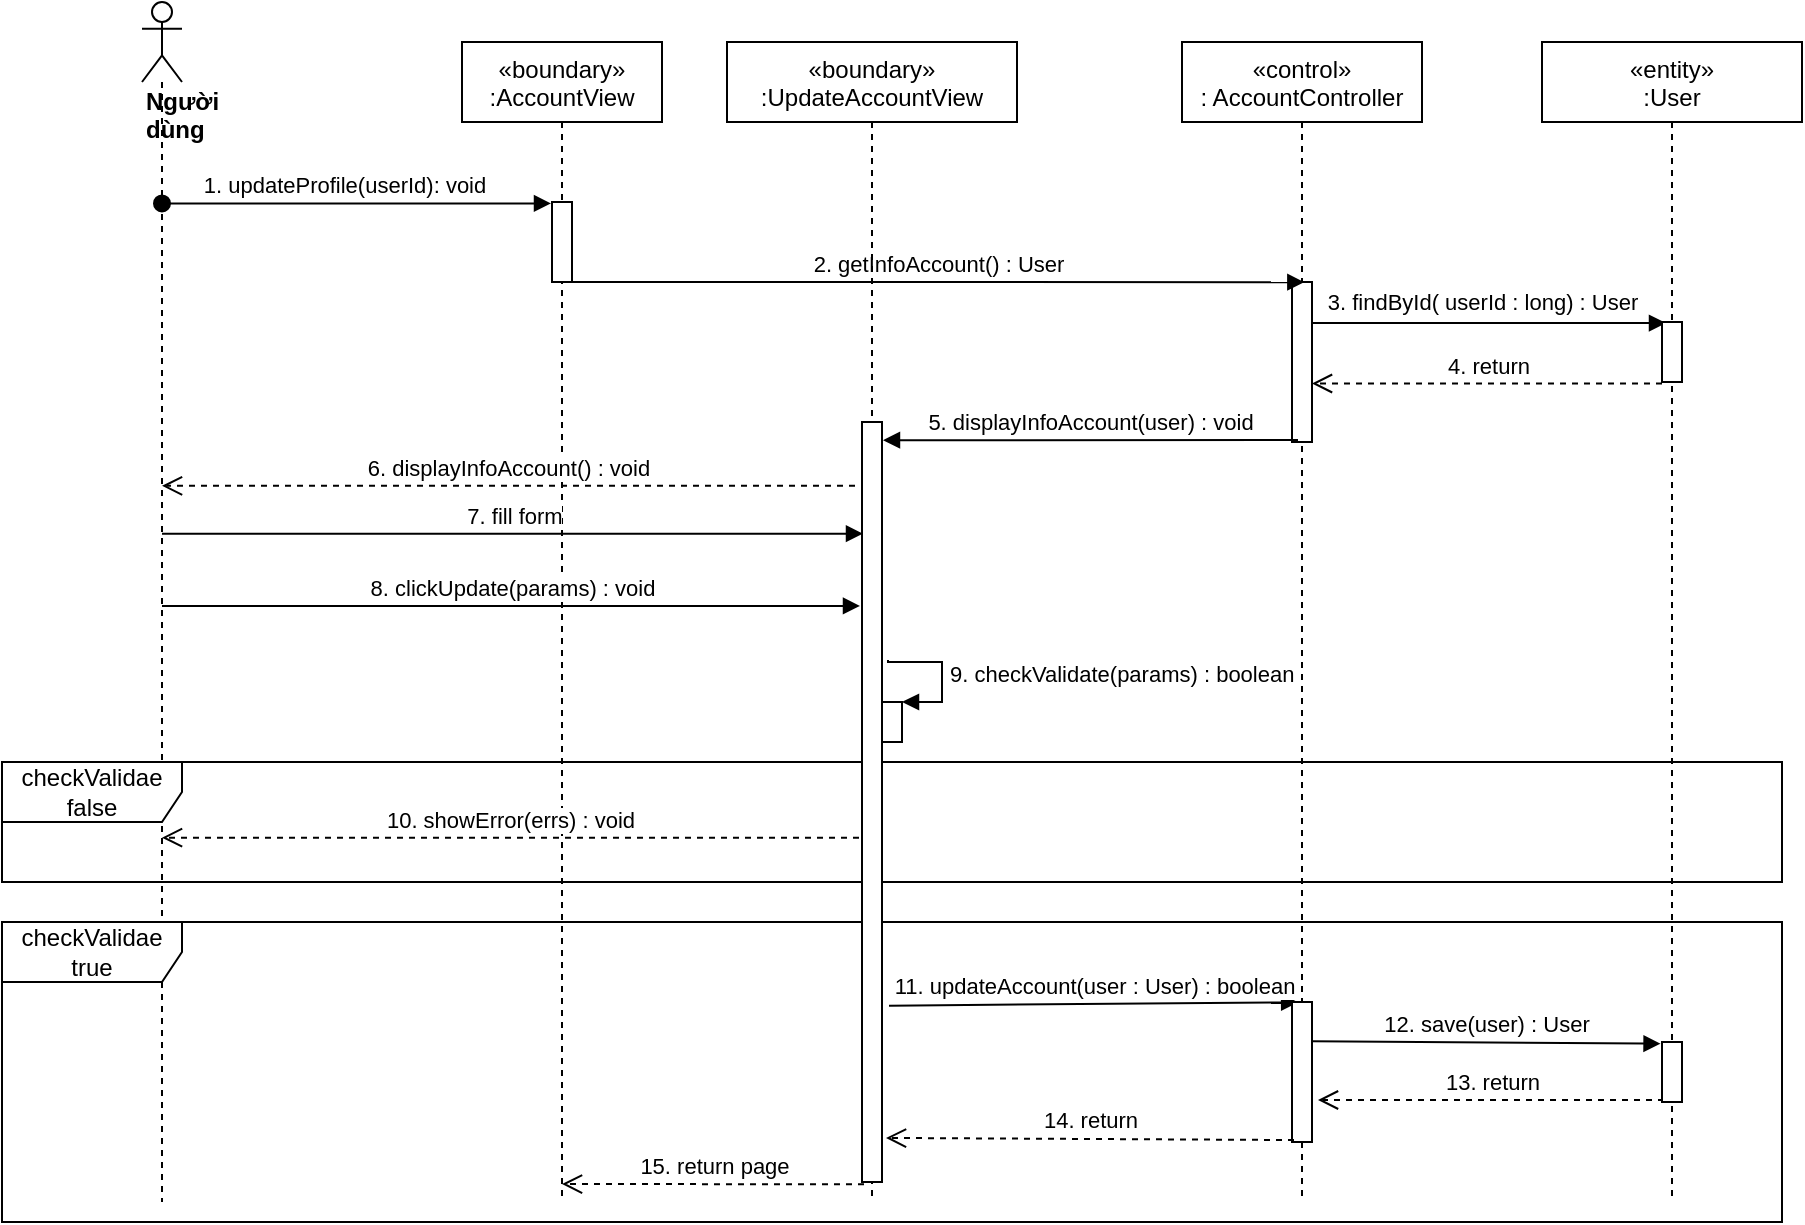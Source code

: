 <mxfile version="14.7.6" type="device"><diagram id="kgpKYQtTHZ0yAKxKKP6v" name="Page-1"><mxGraphModel dx="868" dy="425" grid="1" gridSize="10" guides="1" tooltips="1" connect="1" arrows="1" fold="1" page="1" pageScale="1" pageWidth="850" pageHeight="1100" math="0" shadow="0"><root><mxCell id="0"/><mxCell id="1" parent="0"/><mxCell id="cm-e9RdBKjdfD5Plnjkp-1" value="«boundary»&#10;:AccountView" style="shape=umlLifeline;perimeter=lifelinePerimeter;container=1;collapsible=0;recursiveResize=0;rounded=0;shadow=0;strokeWidth=1;" parent="1" vertex="1"><mxGeometry x="260" y="80" width="100" height="580" as="geometry"/></mxCell><mxCell id="cm-e9RdBKjdfD5Plnjkp-2" value="" style="points=[];perimeter=orthogonalPerimeter;rounded=0;shadow=0;strokeWidth=1;" parent="cm-e9RdBKjdfD5Plnjkp-1" vertex="1"><mxGeometry x="45" y="80" width="10" height="40" as="geometry"/></mxCell><mxCell id="cm-e9RdBKjdfD5Plnjkp-3" value="«control»&#10;: AccountController" style="shape=umlLifeline;perimeter=lifelinePerimeter;container=1;collapsible=0;recursiveResize=0;rounded=0;shadow=0;strokeWidth=1;" parent="1" vertex="1"><mxGeometry x="620" y="80" width="120" height="580" as="geometry"/></mxCell><mxCell id="cm-e9RdBKjdfD5Plnjkp-4" value="" style="points=[];perimeter=orthogonalPerimeter;rounded=0;shadow=0;strokeWidth=1;" parent="cm-e9RdBKjdfD5Plnjkp-3" vertex="1"><mxGeometry x="55" y="120" width="10" height="80" as="geometry"/></mxCell><mxCell id="cm-e9RdBKjdfD5Plnjkp-5" value="&lt;div&gt;&lt;b&gt;Người dùng&lt;/b&gt;&lt;/div&gt;" style="shape=umlLifeline;participant=umlActor;perimeter=lifelinePerimeter;whiteSpace=wrap;html=1;container=1;collapsible=0;recursiveResize=0;verticalAlign=top;spacingTop=36;outlineConnect=0;align=left;" parent="1" vertex="1"><mxGeometry x="100" y="60" width="20" height="600" as="geometry"/></mxCell><mxCell id="cm-e9RdBKjdfD5Plnjkp-6" value="1. updateProfile(userId): void" style="verticalAlign=bottom;startArrow=oval;endArrow=block;startSize=8;shadow=0;strokeWidth=1;entryX=-0.05;entryY=0.018;entryDx=0;entryDy=0;entryPerimeter=0;" parent="1" source="cm-e9RdBKjdfD5Plnjkp-5" target="cm-e9RdBKjdfD5Plnjkp-2" edge="1"><mxGeometry x="-0.06" relative="1" as="geometry"><mxPoint x="100" y="170" as="sourcePoint"/><mxPoint as="offset"/></mxGeometry></mxCell><mxCell id="cm-e9RdBKjdfD5Plnjkp-9" value="2. getInfoAccount() : User" style="html=1;verticalAlign=bottom;endArrow=block;entryX=0.617;entryY=0.001;entryDx=0;entryDy=0;entryPerimeter=0;" parent="1" source="cm-e9RdBKjdfD5Plnjkp-2" target="cm-e9RdBKjdfD5Plnjkp-4" edge="1"><mxGeometry width="80" relative="1" as="geometry"><mxPoint x="320" y="248" as="sourcePoint"/><mxPoint x="500" y="210" as="targetPoint"/></mxGeometry></mxCell><mxCell id="cm-e9RdBKjdfD5Plnjkp-10" value="" style="html=1;verticalAlign=bottom;endArrow=block;entryX=0.2;entryY=0.017;entryDx=0;entryDy=0;entryPerimeter=0;" parent="1" source="cm-e9RdBKjdfD5Plnjkp-4" target="uu-KjsvJ5A50scSc1R_8-1" edge="1"><mxGeometry width="80" relative="1" as="geometry"><mxPoint x="609" y="221.68" as="sourcePoint"/><mxPoint x="687" y="220.68" as="targetPoint"/></mxGeometry></mxCell><mxCell id="cm-e9RdBKjdfD5Plnjkp-11" value="3. findById( userId : long) : User" style="edgeLabel;html=1;align=center;verticalAlign=middle;resizable=0;points=[];" parent="cm-e9RdBKjdfD5Plnjkp-10" vertex="1" connectable="0"><mxGeometry x="-0.077" y="4" relative="1" as="geometry"><mxPoint x="3" y="-7" as="offset"/></mxGeometry></mxCell><mxCell id="cm-e9RdBKjdfD5Plnjkp-12" value="4. return" style="html=1;verticalAlign=bottom;endArrow=open;dashed=1;endSize=8;exitX=0;exitY=1.025;exitDx=0;exitDy=0;exitPerimeter=0;" parent="1" source="uu-KjsvJ5A50scSc1R_8-1" target="cm-e9RdBKjdfD5Plnjkp-4" edge="1"><mxGeometry relative="1" as="geometry"><mxPoint x="687" y="260.24" as="sourcePoint"/><mxPoint x="610" y="261.015" as="targetPoint"/></mxGeometry></mxCell><mxCell id="cm-e9RdBKjdfD5Plnjkp-15" value="«entity»&#10;:User" style="shape=umlLifeline;perimeter=lifelinePerimeter;container=1;collapsible=0;recursiveResize=0;rounded=0;shadow=0;strokeWidth=1;" parent="1" vertex="1"><mxGeometry x="800" y="80" width="130" height="580" as="geometry"/></mxCell><mxCell id="cm-e9RdBKjdfD5Plnjkp-19" value="7. fill form" style="html=1;verticalAlign=bottom;endArrow=block;entryX=0.05;entryY=0.147;entryDx=0;entryDy=0;entryPerimeter=0;" parent="1" source="cm-e9RdBKjdfD5Plnjkp-5" target="THKqLTC9Vx9I3G5WvpAX-3" edge="1"><mxGeometry width="80" relative="1" as="geometry"><mxPoint x="550" y="320" as="sourcePoint"/><mxPoint x="270" y="340" as="targetPoint"/></mxGeometry></mxCell><mxCell id="cm-e9RdBKjdfD5Plnjkp-25" value="11. updateAccount(user : User) : boolean" style="html=1;verticalAlign=bottom;endArrow=block;entryX=0.307;entryY=0.002;entryDx=0;entryDy=0;entryPerimeter=0;exitX=1.35;exitY=0.768;exitDx=0;exitDy=0;exitPerimeter=0;" parent="1" source="THKqLTC9Vx9I3G5WvpAX-3" target="cm-e9RdBKjdfD5Plnjkp-24" edge="1"><mxGeometry width="80" relative="1" as="geometry"><mxPoint x="317" y="400" as="sourcePoint"/><mxPoint x="420" y="360" as="targetPoint"/></mxGeometry></mxCell><mxCell id="cm-e9RdBKjdfD5Plnjkp-28" value="12. save(user) : User" style="html=1;verticalAlign=bottom;endArrow=block;entryX=-0.072;entryY=0.028;entryDx=0;entryDy=0;entryPerimeter=0;exitX=1;exitY=0.28;exitDx=0;exitDy=0;exitPerimeter=0;" parent="1" source="cm-e9RdBKjdfD5Plnjkp-24" target="cm-e9RdBKjdfD5Plnjkp-16" edge="1"><mxGeometry width="80" relative="1" as="geometry"><mxPoint x="694" y="431" as="sourcePoint"/><mxPoint x="600" y="460" as="targetPoint"/></mxGeometry></mxCell><mxCell id="cm-e9RdBKjdfD5Plnjkp-29" value="13. return" style="html=1;verticalAlign=bottom;endArrow=open;dashed=1;endSize=8;exitX=0.1;exitY=0.967;exitDx=0;exitDy=0;exitPerimeter=0;entryX=1.3;entryY=0.7;entryDx=0;entryDy=0;entryPerimeter=0;" parent="1" source="cm-e9RdBKjdfD5Plnjkp-16" target="cm-e9RdBKjdfD5Plnjkp-24" edge="1"><mxGeometry relative="1" as="geometry"><mxPoint x="750" y="490" as="sourcePoint"/><mxPoint x="580" y="520" as="targetPoint"/></mxGeometry></mxCell><mxCell id="uu-KjsvJ5A50scSc1R_8-1" value="" style="html=1;points=[];perimeter=orthogonalPerimeter;" parent="1" vertex="1"><mxGeometry x="860" y="220" width="10" height="30" as="geometry"/></mxCell><mxCell id="uu-KjsvJ5A50scSc1R_8-2" value="8. clickUpdate(params) : void" style="html=1;verticalAlign=bottom;endArrow=block;entryX=-0.1;entryY=0.242;entryDx=0;entryDy=0;entryPerimeter=0;" parent="1" source="cm-e9RdBKjdfD5Plnjkp-5" target="THKqLTC9Vx9I3G5WvpAX-3" edge="1"><mxGeometry width="80" relative="1" as="geometry"><mxPoint x="520" y="420" as="sourcePoint"/><mxPoint x="430" y="360" as="targetPoint"/></mxGeometry></mxCell><mxCell id="FAPW5d234x4yZgbk7WTX-1" value="10. showError(errs) : void" style="html=1;verticalAlign=bottom;endArrow=open;dashed=1;endSize=8;exitX=-0.15;exitY=0.547;exitDx=0;exitDy=0;exitPerimeter=0;" parent="1" source="THKqLTC9Vx9I3G5WvpAX-3" target="cm-e9RdBKjdfD5Plnjkp-5" edge="1"><mxGeometry relative="1" as="geometry"><mxPoint x="270" y="520" as="sourcePoint"/><mxPoint x="520" y="520" as="targetPoint"/></mxGeometry></mxCell><mxCell id="FAPW5d234x4yZgbk7WTX-2" value="checkValidae false" style="shape=umlFrame;whiteSpace=wrap;html=1;width=90;height=30;" parent="1" vertex="1"><mxGeometry x="30" y="440" width="890" height="60" as="geometry"/></mxCell><mxCell id="cm-e9RdBKjdfD5Plnjkp-16" value="" style="points=[];perimeter=orthogonalPerimeter;rounded=0;shadow=0;strokeWidth=1;" parent="1" vertex="1"><mxGeometry x="860" y="580" width="10" height="30" as="geometry"/></mxCell><mxCell id="cm-e9RdBKjdfD5Plnjkp-24" value="" style="html=1;points=[];perimeter=orthogonalPerimeter;" parent="1" vertex="1"><mxGeometry x="675" y="560" width="10" height="70" as="geometry"/></mxCell><mxCell id="FAPW5d234x4yZgbk7WTX-3" value="15. return page" style="html=1;verticalAlign=bottom;endArrow=open;dashed=1;endSize=8;exitX=0.1;exitY=1.003;exitDx=0;exitDy=0;exitPerimeter=0;" parent="1" source="THKqLTC9Vx9I3G5WvpAX-3" edge="1"><mxGeometry relative="1" as="geometry"><mxPoint x="290" y="647" as="sourcePoint"/><mxPoint x="310" y="651" as="targetPoint"/></mxGeometry></mxCell><mxCell id="FAPW5d234x4yZgbk7WTX-4" value="14. return" style="html=1;verticalAlign=bottom;endArrow=open;dashed=1;endSize=8;exitX=0.1;exitY=0.986;exitDx=0;exitDy=0;exitPerimeter=0;entryX=1.2;entryY=0.942;entryDx=0;entryDy=0;entryPerimeter=0;" parent="1" source="cm-e9RdBKjdfD5Plnjkp-24" target="THKqLTC9Vx9I3G5WvpAX-3" edge="1"><mxGeometry relative="1" as="geometry"><mxPoint x="600" y="470" as="sourcePoint"/><mxPoint x="340" y="626" as="targetPoint"/></mxGeometry></mxCell><mxCell id="FAPW5d234x4yZgbk7WTX-6" value="6. displayInfoAccount() : void" style="html=1;verticalAlign=bottom;endArrow=open;dashed=1;endSize=8;exitX=-0.35;exitY=0.084;exitDx=0;exitDy=0;exitPerimeter=0;" parent="1" source="THKqLTC9Vx9I3G5WvpAX-3" target="cm-e9RdBKjdfD5Plnjkp-5" edge="1"><mxGeometry relative="1" as="geometry"><mxPoint x="270" y="307" as="sourcePoint"/><mxPoint x="520" y="370" as="targetPoint"/></mxGeometry></mxCell><mxCell id="FAPW5d234x4yZgbk7WTX-9" value="checkValidae true" style="shape=umlFrame;whiteSpace=wrap;html=1;width=90;height=30;" parent="1" vertex="1"><mxGeometry x="30" y="520" width="890" height="150" as="geometry"/></mxCell><mxCell id="THKqLTC9Vx9I3G5WvpAX-1" value="«boundary»&#10;:UpdateAccountView" style="shape=umlLifeline;perimeter=lifelinePerimeter;container=1;collapsible=0;recursiveResize=0;rounded=0;shadow=0;strokeWidth=1;" vertex="1" parent="1"><mxGeometry x="392.5" y="80" width="145" height="580" as="geometry"/></mxCell><mxCell id="THKqLTC9Vx9I3G5WvpAX-3" value="" style="html=1;points=[];perimeter=orthogonalPerimeter;" vertex="1" parent="THKqLTC9Vx9I3G5WvpAX-1"><mxGeometry x="67.5" y="190" width="10" height="380" as="geometry"/></mxCell><mxCell id="THKqLTC9Vx9I3G5WvpAX-5" value="5. displayInfoAccount(user) : void" style="html=1;verticalAlign=bottom;endArrow=block;exitX=0.3;exitY=0.988;exitDx=0;exitDy=0;exitPerimeter=0;entryX=1.05;entryY=0.024;entryDx=0;entryDy=0;entryPerimeter=0;" edge="1" parent="1" source="cm-e9RdBKjdfD5Plnjkp-4" target="THKqLTC9Vx9I3G5WvpAX-3"><mxGeometry width="80" relative="1" as="geometry"><mxPoint x="390" y="230" as="sourcePoint"/><mxPoint x="500" y="278" as="targetPoint"/></mxGeometry></mxCell><mxCell id="THKqLTC9Vx9I3G5WvpAX-6" value="" style="html=1;points=[];perimeter=orthogonalPerimeter;" vertex="1" parent="1"><mxGeometry x="470" y="410" width="10" height="20" as="geometry"/></mxCell><mxCell id="THKqLTC9Vx9I3G5WvpAX-7" value="9. checkValidate(params) : boolean" style="edgeStyle=orthogonalEdgeStyle;html=1;align=left;spacingLeft=2;endArrow=block;rounded=0;entryX=1;entryY=0;exitX=1.3;exitY=0.313;exitDx=0;exitDy=0;exitPerimeter=0;" edge="1" target="THKqLTC9Vx9I3G5WvpAX-6" parent="1" source="THKqLTC9Vx9I3G5WvpAX-3"><mxGeometry relative="1" as="geometry"><mxPoint x="495" y="390" as="sourcePoint"/><Array as="points"><mxPoint x="473" y="390"/><mxPoint x="500" y="390"/><mxPoint x="500" y="410"/></Array></mxGeometry></mxCell></root></mxGraphModel></diagram></mxfile>